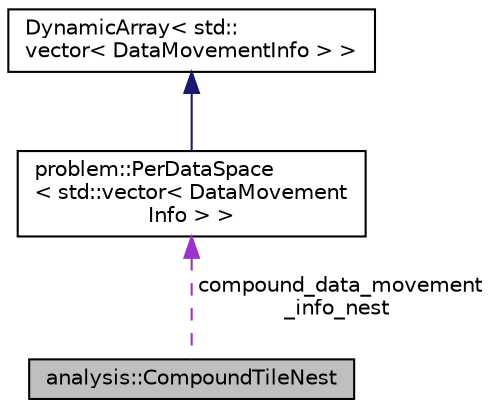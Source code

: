 digraph "analysis::CompoundTileNest"
{
 // LATEX_PDF_SIZE
  edge [fontname="Helvetica",fontsize="10",labelfontname="Helvetica",labelfontsize="10"];
  node [fontname="Helvetica",fontsize="10",shape=record];
  Node1 [label="analysis::CompoundTileNest",height=0.2,width=0.4,color="black", fillcolor="grey75", style="filled", fontcolor="black",tooltip=" "];
  Node2 -> Node1 [dir="back",color="darkorchid3",fontsize="10",style="dashed",label=" compound_data_movement\l_info_nest" ,fontname="Helvetica"];
  Node2 [label="problem::PerDataSpace\l\< std::vector\< DataMovement\lInfo \> \>",height=0.2,width=0.4,color="black", fillcolor="white", style="filled",URL="$classproblem_1_1PerDataSpace.html",tooltip=" "];
  Node3 -> Node2 [dir="back",color="midnightblue",fontsize="10",style="solid",fontname="Helvetica"];
  Node3 [label="DynamicArray\< std::\lvector\< DataMovementInfo \> \>",height=0.2,width=0.4,color="black", fillcolor="white", style="filled",URL="$classDynamicArray.html",tooltip=" "];
}
